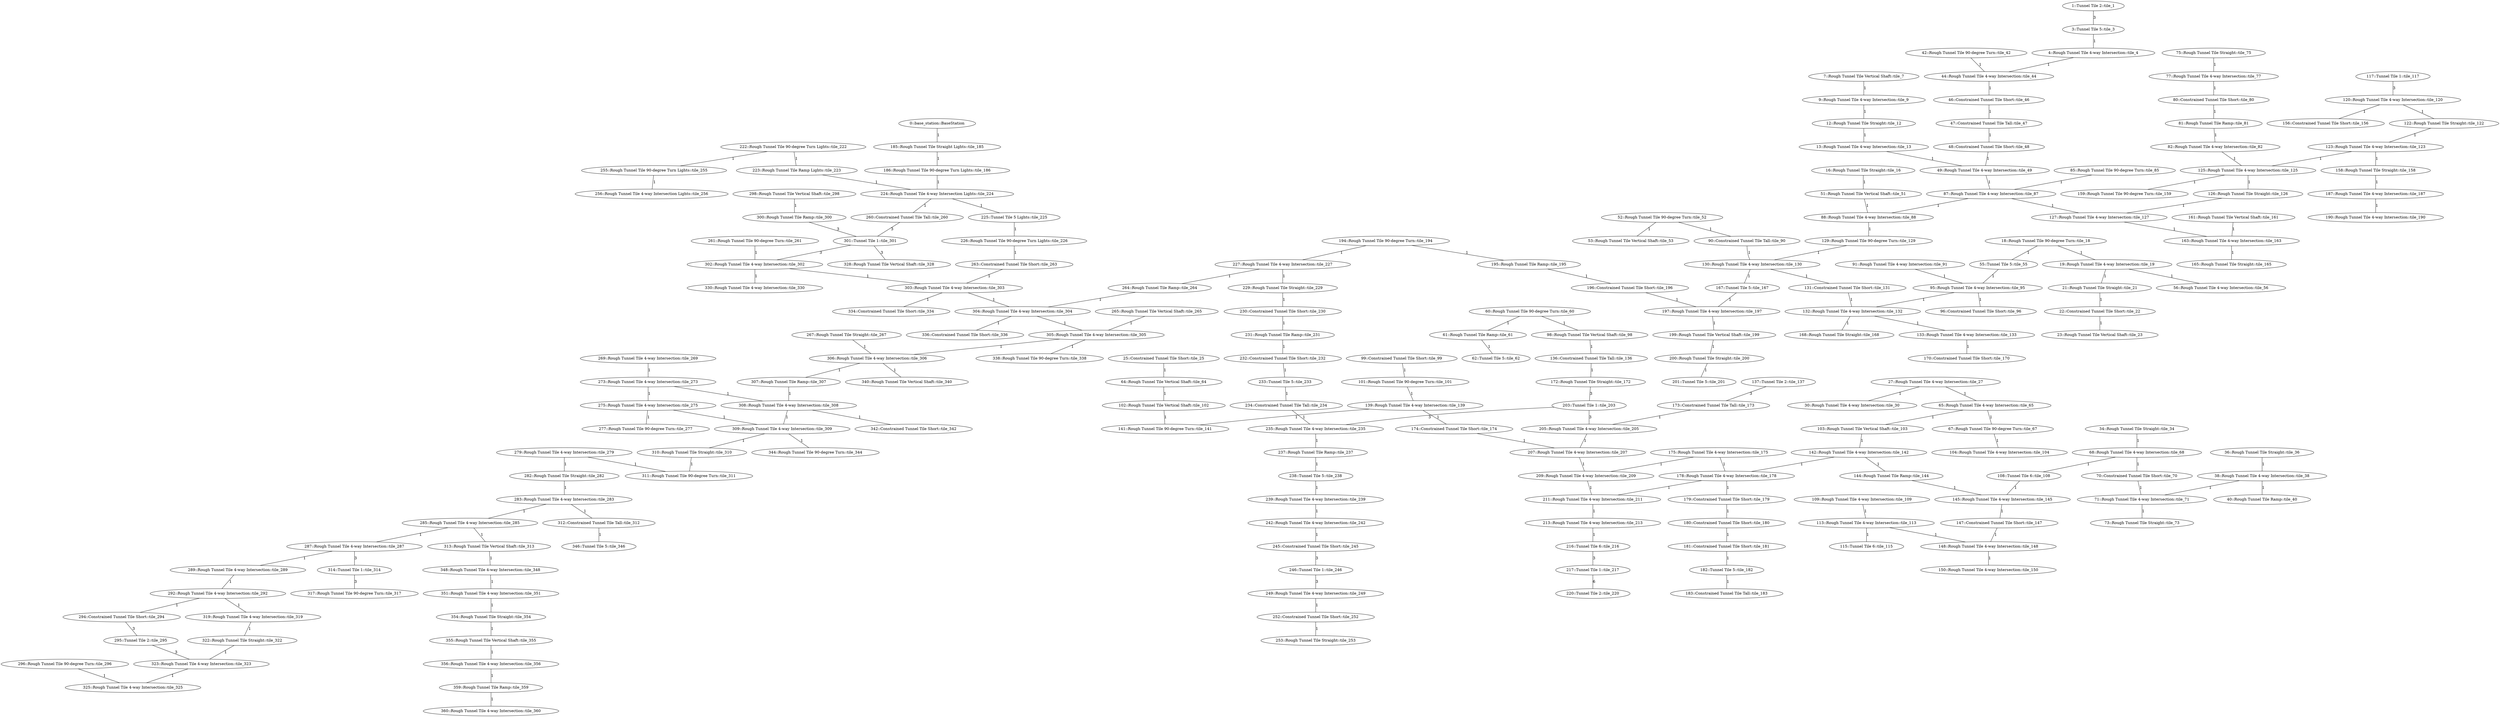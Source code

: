 /* Visibility graph generated by dot_generator */

graph {
  /* ==== Vertices ==== */

  /* Base station / Staging area */
  0   [label="0::base_station::BaseStation"];

  1   [label="1::Tunnel Tile 2::tile_1"];
  3   [label="3::Tunnel Tile 5::tile_3"];
  4   [label="4::Rough Tunnel Tile 4-way Intersection::tile_4"];
  7   [label="7::Rough Tunnel Tile Vertical Shaft::tile_7"];
  9   [label="9::Rough Tunnel Tile 4-way Intersection::tile_9"];
  12  [label="12::Rough Tunnel Tile Straight::tile_12"];
  13  [label="13::Rough Tunnel Tile 4-way Intersection::tile_13"];
  16  [label="16::Rough Tunnel Tile Straight::tile_16"];
  18  [label="18::Rough Tunnel Tile 90-degree Turn::tile_18"];
  19  [label="19::Rough Tunnel Tile 4-way Intersection::tile_19"];
  21  [label="21::Rough Tunnel Tile Straight::tile_21"];
  22  [label="22::Constrained Tunnel Tile Short::tile_22"];
  23  [label="23::Rough Tunnel Tile Vertical Shaft::tile_23"];
  25  [label="25::Constrained Tunnel Tile Short::tile_25"];
  27  [label="27::Rough Tunnel Tile 4-way Intersection::tile_27"];
  30  [label="30::Rough Tunnel Tile 4-way Intersection::tile_30"];
  34  [label="34::Rough Tunnel Tile Straight::tile_34"];
  36  [label="36::Rough Tunnel Tile Straight::tile_36"];
  38  [label="38::Rough Tunnel Tile 4-way Intersection::tile_38"];
  40  [label="40::Rough Tunnel Tile Ramp::tile_40"];
  42  [label="42::Rough Tunnel Tile 90-degree Turn::tile_42"];
  44  [label="44::Rough Tunnel Tile 4-way Intersection::tile_44"];
  46  [label="46::Constrained Tunnel Tile Short::tile_46"];
  47  [label="47::Constrained Tunnel Tile Tall::tile_47"];
  48  [label="48::Constrained Tunnel Tile Short::tile_48"];
  49  [label="49::Rough Tunnel Tile 4-way Intersection::tile_49"];
  51  [label="51::Rough Tunnel Tile Vertical Shaft::tile_51"];
  52  [label="52::Rough Tunnel Tile 90-degree Turn::tile_52"];
  53  [label="53::Rough Tunnel Tile Vertical Shaft::tile_53"];
  55  [label="55::Tunnel Tile 5::tile_55"];
  56  [label="56::Rough Tunnel Tile 4-way Intersection::tile_56"];
  60  [label="60::Rough Tunnel Tile 90-degree Turn::tile_60"];
  61  [label="61::Rough Tunnel Tile Ramp::tile_61"];
  62  [label="62::Tunnel Tile 5::tile_62"];
  64  [label="64::Rough Tunnel Tile Vertical Shaft::tile_64"];
  65  [label="65::Rough Tunnel Tile 4-way Intersection::tile_65"];
  67  [label="67::Rough Tunnel Tile 90-degree Turn::tile_67"];
  68  [label="68::Rough Tunnel Tile 4-way Intersection::tile_68"];
  70  [label="70::Constrained Tunnel Tile Short::tile_70"];
  71  [label="71::Rough Tunnel Tile 4-way Intersection::tile_71"];
  73  [label="73::Rough Tunnel Tile Straight::tile_73"];
  75  [label="75::Rough Tunnel Tile Straight::tile_75"];
  77  [label="77::Rough Tunnel Tile 4-way Intersection::tile_77"];
  80  [label="80::Constrained Tunnel Tile Short::tile_80"];
  81  [label="81::Rough Tunnel Tile Ramp::tile_81"];
  82  [label="82::Rough Tunnel Tile 4-way Intersection::tile_82"];
  85  [label="85::Rough Tunnel Tile 90-degree Turn::tile_85"];
  87  [label="87::Rough Tunnel Tile 4-way Intersection::tile_87"];
  88  [label="88::Rough Tunnel Tile 4-way Intersection::tile_88"];
  90  [label="90::Constrained Tunnel Tile Tall::tile_90"];
  91  [label="91::Rough Tunnel Tile 4-way Intersection::tile_91"];
  95  [label="95::Rough Tunnel Tile 4-way Intersection::tile_95"];
  96  [label="96::Constrained Tunnel Tile Short::tile_96"];
  98  [label="98::Rough Tunnel Tile Vertical Shaft::tile_98"];
  99  [label="99::Constrained Tunnel Tile Short::tile_99"];
  101  [label="101::Rough Tunnel Tile 90-degree Turn::tile_101"];
  102  [label="102::Rough Tunnel Tile Vertical Shaft::tile_102"];
  103  [label="103::Rough Tunnel Tile Vertical Shaft::tile_103"];
  104  [label="104::Rough Tunnel Tile 4-way Intersection::tile_104"];
  108  [label="108::Tunnel Tile 6::tile_108"];
  109  [label="109::Rough Tunnel Tile 4-way Intersection::tile_109"];
  113  [label="113::Rough Tunnel Tile 4-way Intersection::tile_113"];
  115  [label="115::Tunnel Tile 6::tile_115"];
  117  [label="117::Tunnel Tile 1::tile_117"];
  120  [label="120::Rough Tunnel Tile 4-way Intersection::tile_120"];
  122  [label="122::Rough Tunnel Tile Straight::tile_122"];
  123  [label="123::Rough Tunnel Tile 4-way Intersection::tile_123"];
  125  [label="125::Rough Tunnel Tile 4-way Intersection::tile_125"];
  126  [label="126::Rough Tunnel Tile Straight::tile_126"];
  127  [label="127::Rough Tunnel Tile 4-way Intersection::tile_127"];
  129  [label="129::Rough Tunnel Tile 90-degree Turn::tile_129"];
  130  [label="130::Rough Tunnel Tile 4-way Intersection::tile_130"];
  131  [label="131::Constrained Tunnel Tile Short::tile_131"];
  132  [label="132::Rough Tunnel Tile 4-way Intersection::tile_132"];
  133  [label="133::Rough Tunnel Tile 4-way Intersection::tile_133"];
  136  [label="136::Constrained Tunnel Tile Tall::tile_136"];
  137  [label="137::Tunnel Tile 2::tile_137"];
  139  [label="139::Rough Tunnel Tile 4-way Intersection::tile_139"];
  141  [label="141::Rough Tunnel Tile 90-degree Turn::tile_141"];
  142  [label="142::Rough Tunnel Tile 4-way Intersection::tile_142"];
  144  [label="144::Rough Tunnel Tile Ramp::tile_144"];
  145  [label="145::Rough Tunnel Tile 4-way Intersection::tile_145"];
  147  [label="147::Constrained Tunnel Tile Short::tile_147"];
  148  [label="148::Rough Tunnel Tile 4-way Intersection::tile_148"];
  150  [label="150::Rough Tunnel Tile 4-way Intersection::tile_150"];
  156  [label="156::Constrained Tunnel Tile Short::tile_156"];
  158  [label="158::Rough Tunnel Tile Straight::tile_158"];
  159  [label="159::Rough Tunnel Tile 90-degree Turn::tile_159"];
  161  [label="161::Rough Tunnel Tile Vertical Shaft::tile_161"];
  163  [label="163::Rough Tunnel Tile 4-way Intersection::tile_163"];
  165  [label="165::Rough Tunnel Tile Straight::tile_165"];
  167  [label="167::Tunnel Tile 5::tile_167"];
  168  [label="168::Rough Tunnel Tile Straight::tile_168"];
  170  [label="170::Constrained Tunnel Tile Short::tile_170"];
  172  [label="172::Rough Tunnel Tile Straight::tile_172"];
  173  [label="173::Constrained Tunnel Tile Tall::tile_173"];
  174  [label="174::Constrained Tunnel Tile Short::tile_174"];
  175  [label="175::Rough Tunnel Tile 4-way Intersection::tile_175"];
  178  [label="178::Rough Tunnel Tile 4-way Intersection::tile_178"];
  179  [label="179::Constrained Tunnel Tile Short::tile_179"];
  180  [label="180::Constrained Tunnel Tile Short::tile_180"];
  181  [label="181::Constrained Tunnel Tile Short::tile_181"];
  182  [label="182::Tunnel Tile 5::tile_182"];
  183  [label="183::Constrained Tunnel Tile Tall::tile_183"];
  185  [label="185::Rough Tunnel Tile Straight Lights::tile_185"];
  186  [label="186::Rough Tunnel Tile 90-degree Turn Lights::tile_186"];
  187  [label="187::Rough Tunnel Tile 4-way Intersection::tile_187"];
  190  [label="190::Rough Tunnel Tile 4-way Intersection::tile_190"];
  194  [label="194::Rough Tunnel Tile 90-degree Turn::tile_194"];
  195  [label="195::Rough Tunnel Tile Ramp::tile_195"];
  196  [label="196::Constrained Tunnel Tile Short::tile_196"];
  197  [label="197::Rough Tunnel Tile 4-way Intersection::tile_197"];
  199  [label="199::Rough Tunnel Tile Vertical Shaft::tile_199"];
  200  [label="200::Rough Tunnel Tile Straight::tile_200"];
  201  [label="201::Tunnel Tile 5::tile_201"];
  203  [label="203::Tunnel Tile 1::tile_203"];
  205  [label="205::Rough Tunnel Tile 4-way Intersection::tile_205"];
  207  [label="207::Rough Tunnel Tile 4-way Intersection::tile_207"];
  209  [label="209::Rough Tunnel Tile 4-way Intersection::tile_209"];
  211  [label="211::Rough Tunnel Tile 4-way Intersection::tile_211"];
  213  [label="213::Rough Tunnel Tile 4-way Intersection::tile_213"];
  216  [label="216::Tunnel Tile 6::tile_216"];
  217  [label="217::Tunnel Tile 1::tile_217"];
  220  [label="220::Tunnel Tile 2::tile_220"];
  222  [label="222::Rough Tunnel Tile 90-degree Turn Lights::tile_222"];
  223  [label="223::Rough Tunnel Tile Ramp Lights::tile_223"];
  224  [label="224::Rough Tunnel Tile 4-way Intersection Lights::tile_224"];
  225  [label="225::Tunnel Tile 5 Lights::tile_225"];
  226  [label="226::Rough Tunnel Tile 90-degree Turn Lights::tile_226"];
  227  [label="227::Rough Tunnel Tile 4-way Intersection::tile_227"];
  229  [label="229::Rough Tunnel Tile Straight::tile_229"];
  230  [label="230::Constrained Tunnel Tile Short::tile_230"];
  231  [label="231::Rough Tunnel Tile Ramp::tile_231"];
  232  [label="232::Constrained Tunnel Tile Short::tile_232"];
  233  [label="233::Tunnel Tile 5::tile_233"];
  234  [label="234::Constrained Tunnel Tile Tall::tile_234"];
  235  [label="235::Rough Tunnel Tile 4-way Intersection::tile_235"];
  237  [label="237::Rough Tunnel Tile Ramp::tile_237"];
  238  [label="238::Tunnel Tile 5::tile_238"];
  239  [label="239::Rough Tunnel Tile 4-way Intersection::tile_239"];
  242  [label="242::Rough Tunnel Tile 4-way Intersection::tile_242"];
  245  [label="245::Constrained Tunnel Tile Short::tile_245"];
  246  [label="246::Tunnel Tile 1::tile_246"];
  249  [label="249::Rough Tunnel Tile 4-way Intersection::tile_249"];
  252  [label="252::Constrained Tunnel Tile Short::tile_252"];
  253  [label="253::Rough Tunnel Tile Straight::tile_253"];
  255  [label="255::Rough Tunnel Tile 90-degree Turn Lights::tile_255"];
  256  [label="256::Rough Tunnel Tile 4-way Intersection Lights::tile_256"];
  260  [label="260::Constrained Tunnel Tile Tall::tile_260"];
  261  [label="261::Rough Tunnel Tile 90-degree Turn::tile_261"];
  263  [label="263::Constrained Tunnel Tile Short::tile_263"];
  264  [label="264::Rough Tunnel Tile Ramp::tile_264"];
  265  [label="265::Rough Tunnel Tile Vertical Shaft::tile_265"];
  267  [label="267::Rough Tunnel Tile Straight::tile_267"];
  269  [label="269::Rough Tunnel Tile 4-way Intersection::tile_269"];
  273  [label="273::Rough Tunnel Tile 4-way Intersection::tile_273"];
  275  [label="275::Rough Tunnel Tile 4-way Intersection::tile_275"];
  277  [label="277::Rough Tunnel Tile 90-degree Turn::tile_277"];
  279  [label="279::Rough Tunnel Tile 4-way Intersection::tile_279"];
  282  [label="282::Rough Tunnel Tile Straight::tile_282"];
  283  [label="283::Rough Tunnel Tile 4-way Intersection::tile_283"];
  285  [label="285::Rough Tunnel Tile 4-way Intersection::tile_285"];
  287  [label="287::Rough Tunnel Tile 4-way Intersection::tile_287"];
  289  [label="289::Rough Tunnel Tile 4-way Intersection::tile_289"];
  292  [label="292::Rough Tunnel Tile 4-way Intersection::tile_292"];
  294  [label="294::Constrained Tunnel Tile Short::tile_294"];
  295  [label="295::Tunnel Tile 2::tile_295"];
  296  [label="296::Rough Tunnel Tile 90-degree Turn::tile_296"];
  298  [label="298::Rough Tunnel Tile Vertical Shaft::tile_298"];
  300  [label="300::Rough Tunnel Tile Ramp::tile_300"];
  301  [label="301::Tunnel Tile 1::tile_301"];
  302  [label="302::Rough Tunnel Tile 4-way Intersection::tile_302"];
  303  [label="303::Rough Tunnel Tile 4-way Intersection::tile_303"];
  304  [label="304::Rough Tunnel Tile 4-way Intersection::tile_304"];
  305  [label="305::Rough Tunnel Tile 4-way Intersection::tile_305"];
  306  [label="306::Rough Tunnel Tile 4-way Intersection::tile_306"];
  307  [label="307::Rough Tunnel Tile Ramp::tile_307"];
  308  [label="308::Rough Tunnel Tile 4-way Intersection::tile_308"];
  309  [label="309::Rough Tunnel Tile 4-way Intersection::tile_309"];
  310  [label="310::Rough Tunnel Tile Straight::tile_310"];
  311  [label="311::Rough Tunnel Tile 90-degree Turn::tile_311"];
  312  [label="312::Constrained Tunnel Tile Tall::tile_312"];
  313  [label="313::Rough Tunnel Tile Vertical Shaft::tile_313"];
  314  [label="314::Tunnel Tile 1::tile_314"];
  317  [label="317::Rough Tunnel Tile 90-degree Turn::tile_317"];
  319  [label="319::Rough Tunnel Tile 4-way Intersection::tile_319"];
  322  [label="322::Rough Tunnel Tile Straight::tile_322"];
  323  [label="323::Rough Tunnel Tile 4-way Intersection::tile_323"];
  325  [label="325::Rough Tunnel Tile 4-way Intersection::tile_325"];
  328  [label="328::Rough Tunnel Tile Vertical Shaft::tile_328"];
  330  [label="330::Rough Tunnel Tile 4-way Intersection::tile_330"];
  334  [label="334::Constrained Tunnel Tile Short::tile_334"];
  336  [label="336::Constrained Tunnel Tile Short::tile_336"];
  338  [label="338::Rough Tunnel Tile 90-degree Turn::tile_338"];
  340  [label="340::Rough Tunnel Tile Vertical Shaft::tile_340"];
  342  [label="342::Constrained Tunnel Tile Short::tile_342"];
  344  [label="344::Rough Tunnel Tile 90-degree Turn::tile_344"];
  346  [label="346::Tunnel Tile 5::tile_346"];
  348  [label="348::Rough Tunnel Tile 4-way Intersection::tile_348"];
  351  [label="351::Rough Tunnel Tile 4-way Intersection::tile_351"];
  354  [label="354::Rough Tunnel Tile Straight::tile_354"];
  355  [label="355::Rough Tunnel Tile Vertical Shaft::tile_355"];
  356  [label="356::Rough Tunnel Tile 4-way Intersection::tile_356"];
  359  [label="359::Rough Tunnel Tile Ramp::tile_359"];
  360  [label="360::Rough Tunnel Tile 4-way Intersection::tile_360"];

  /* ==== Edges ==== */

  0  -- 185  [label=1];
  1  -- 3   [label=3];
  3  -- 4   [label=1];
  4  -- 44  [label=1];
  7  -- 9   [label=1];
  9  -- 12  [label=1];
  12 -- 13  [label=1];
  13 -- 49  [label=1];
  16 -- 51  [label=1];
  18 -- 19  [label=1];
  18 -- 55  [label=1];
  19 -- 21  [label=1];
  19 -- 56  [label=1];
  21 -- 22  [label=1];
  22 -- 23  [label=1];
  25 -- 64  [label=1];
  27 -- 30  [label=1];
  27 -- 65  [label=1];
  34 -- 68  [label=1];
  36 -- 38  [label=1];
  38 -- 40  [label=1];
  38 -- 71  [label=1];
  42 -- 44  [label=1];
  44 -- 46  [label=1];
  46 -- 47  [label=1];
  47 -- 48  [label=1];
  48 -- 49  [label=1];
  49 -- 87  [label=1];
  51 -- 88  [label=1];
  52 -- 53  [label=1];
  52 -- 90  [label=1];
  55 -- 95  [label=1];
  60 -- 61  [label=1];
  60 -- 98  [label=1];
  61 -- 62  [label=1];
  64 -- 102  [label=1];
  65 -- 67  [label=1];
  65 -- 103  [label=1];
  67 -- 104  [label=1];
  68 -- 70  [label=1];
  68 -- 108  [label=1];
  70 -- 71  [label=1];
  71 -- 73  [label=1];
  75 -- 77  [label=1];
  77 -- 80  [label=1];
  80 -- 81  [label=1];
  81 -- 82  [label=1];
  82 -- 125  [label=1];
  85 -- 87  [label=1];
  87 -- 88  [label=1];
  87 -- 127  [label=1];
  88 -- 129  [label=1];
  90 -- 130  [label=1];
  91 -- 95  [label=1];
  95 -- 96  [label=1];
  95 -- 132  [label=1];
  98 -- 136  [label=1];
  99 -- 101  [label=1];
  101 -- 139  [label=1];
  102 -- 141  [label=1];
  103 -- 142  [label=1];
  108 -- 145  [label=1];
  109 -- 113  [label=1];
  113 -- 115  [label=1];
  113 -- 148  [label=1];
  117 -- 120  [label=3];
  120 -- 122  [label=1];
  120 -- 156  [label=1];
  122 -- 123  [label=1];
  123 -- 125  [label=1];
  123 -- 158  [label=1];
  125 -- 126  [label=1];
  125 -- 159  [label=1];
  126 -- 127  [label=1];
  127 -- 163  [label=1];
  129 -- 130  [label=1];
  130 -- 131  [label=1];
  130 -- 167  [label=1];
  131 -- 132  [label=1];
  132 -- 133  [label=1];
  132 -- 168  [label=1];
  133 -- 170  [label=1];
  136 -- 172  [label=1];
  137 -- 173  [label=3];
  139 -- 141  [label=1];
  139 -- 174  [label=1];
  142 -- 144  [label=1];
  142 -- 178  [label=1];
  144 -- 145  [label=1];
  145 -- 147  [label=1];
  147 -- 148  [label=1];
  148 -- 150  [label=1];
  158 -- 187  [label=1];
  161 -- 163  [label=1];
  163 -- 165  [label=1];
  167 -- 197  [label=1];
  172 -- 203  [label=3];
  173 -- 205  [label=1];
  174 -- 207  [label=1];
  175 -- 178  [label=1];
  175 -- 209  [label=1];
  178 -- 179  [label=1];
  178 -- 211  [label=1];
  179 -- 180  [label=1];
  180 -- 181  [label=1];
  181 -- 182  [label=1];
  182 -- 183  [label=1];
  185 -- 186  [label=1];
  186 -- 224  [label=1];
  187 -- 190  [label=1];
  194 -- 195  [label=1];
  194 -- 227  [label=1];
  195 -- 196  [label=1];
  196 -- 197  [label=1];
  197 -- 199  [label=1];
  199 -- 200  [label=1];
  200 -- 201  [label=1];
  203 -- 205  [label=3];
  203 -- 235  [label=3];
  205 -- 207  [label=1];
  207 -- 209  [label=1];
  209 -- 211  [label=1];
  211 -- 213  [label=1];
  213 -- 216  [label=1];
  216 -- 217  [label=3];
  217 -- 220  [label=6];
  222 -- 223  [label=1];
  222 -- 255  [label=1];
  223 -- 224  [label=1];
  224 -- 225  [label=1];
  224 -- 260  [label=1];
  225 -- 226  [label=1];
  226 -- 263  [label=1];
  227 -- 229  [label=1];
  227 -- 264  [label=1];
  229 -- 230  [label=1];
  230 -- 231  [label=1];
  231 -- 232  [label=1];
  232 -- 233  [label=1];
  233 -- 234  [label=1];
  234 -- 235  [label=1];
  235 -- 237  [label=1];
  237 -- 238  [label=1];
  238 -- 239  [label=1];
  239 -- 242  [label=1];
  242 -- 245  [label=1];
  245 -- 246  [label=3];
  246 -- 249  [label=3];
  249 -- 252  [label=1];
  252 -- 253  [label=1];
  255 -- 256  [label=1];
  260 -- 301  [label=3];
  261 -- 302  [label=1];
  263 -- 303  [label=1];
  264 -- 304  [label=1];
  265 -- 305  [label=1];
  267 -- 306  [label=1];
  269 -- 273  [label=1];
  273 -- 275  [label=1];
  273 -- 308  [label=1];
  275 -- 277  [label=1];
  275 -- 309  [label=1];
  279 -- 282  [label=1];
  279 -- 311  [label=1];
  282 -- 283  [label=1];
  283 -- 285  [label=1];
  283 -- 312  [label=1];
  285 -- 287  [label=1];
  285 -- 313  [label=1];
  287 -- 289  [label=1];
  287 -- 314  [label=3];
  289 -- 292  [label=1];
  292 -- 294  [label=1];
  292 -- 319  [label=1];
  294 -- 295  [label=3];
  295 -- 323  [label=3];
  296 -- 325  [label=1];
  298 -- 300  [label=1];
  300 -- 301  [label=3];
  301 -- 302  [label=3];
  301 -- 328  [label=3];
  302 -- 303  [label=1];
  302 -- 330  [label=1];
  303 -- 304  [label=1];
  303 -- 334  [label=1];
  304 -- 305  [label=1];
  304 -- 336  [label=1];
  305 -- 306  [label=1];
  305 -- 338  [label=1];
  306 -- 307  [label=1];
  306 -- 340  [label=1];
  307 -- 308  [label=1];
  308 -- 309  [label=1];
  308 -- 342  [label=1];
  309 -- 310  [label=1];
  309 -- 344  [label=1];
  310 -- 311  [label=1];
  312 -- 346  [label=1];
  313 -- 348  [label=1];
  314 -- 317  [label=3];
  319 -- 322  [label=1];
  322 -- 323  [label=1];
  323 -- 325  [label=1];
  348 -- 351  [label=1];
  351 -- 354  [label=1];
  354 -- 355  [label=1];
  355 -- 356  [label=1];
  356 -- 359  [label=1];
  359 -- 360  [label=1];
}
